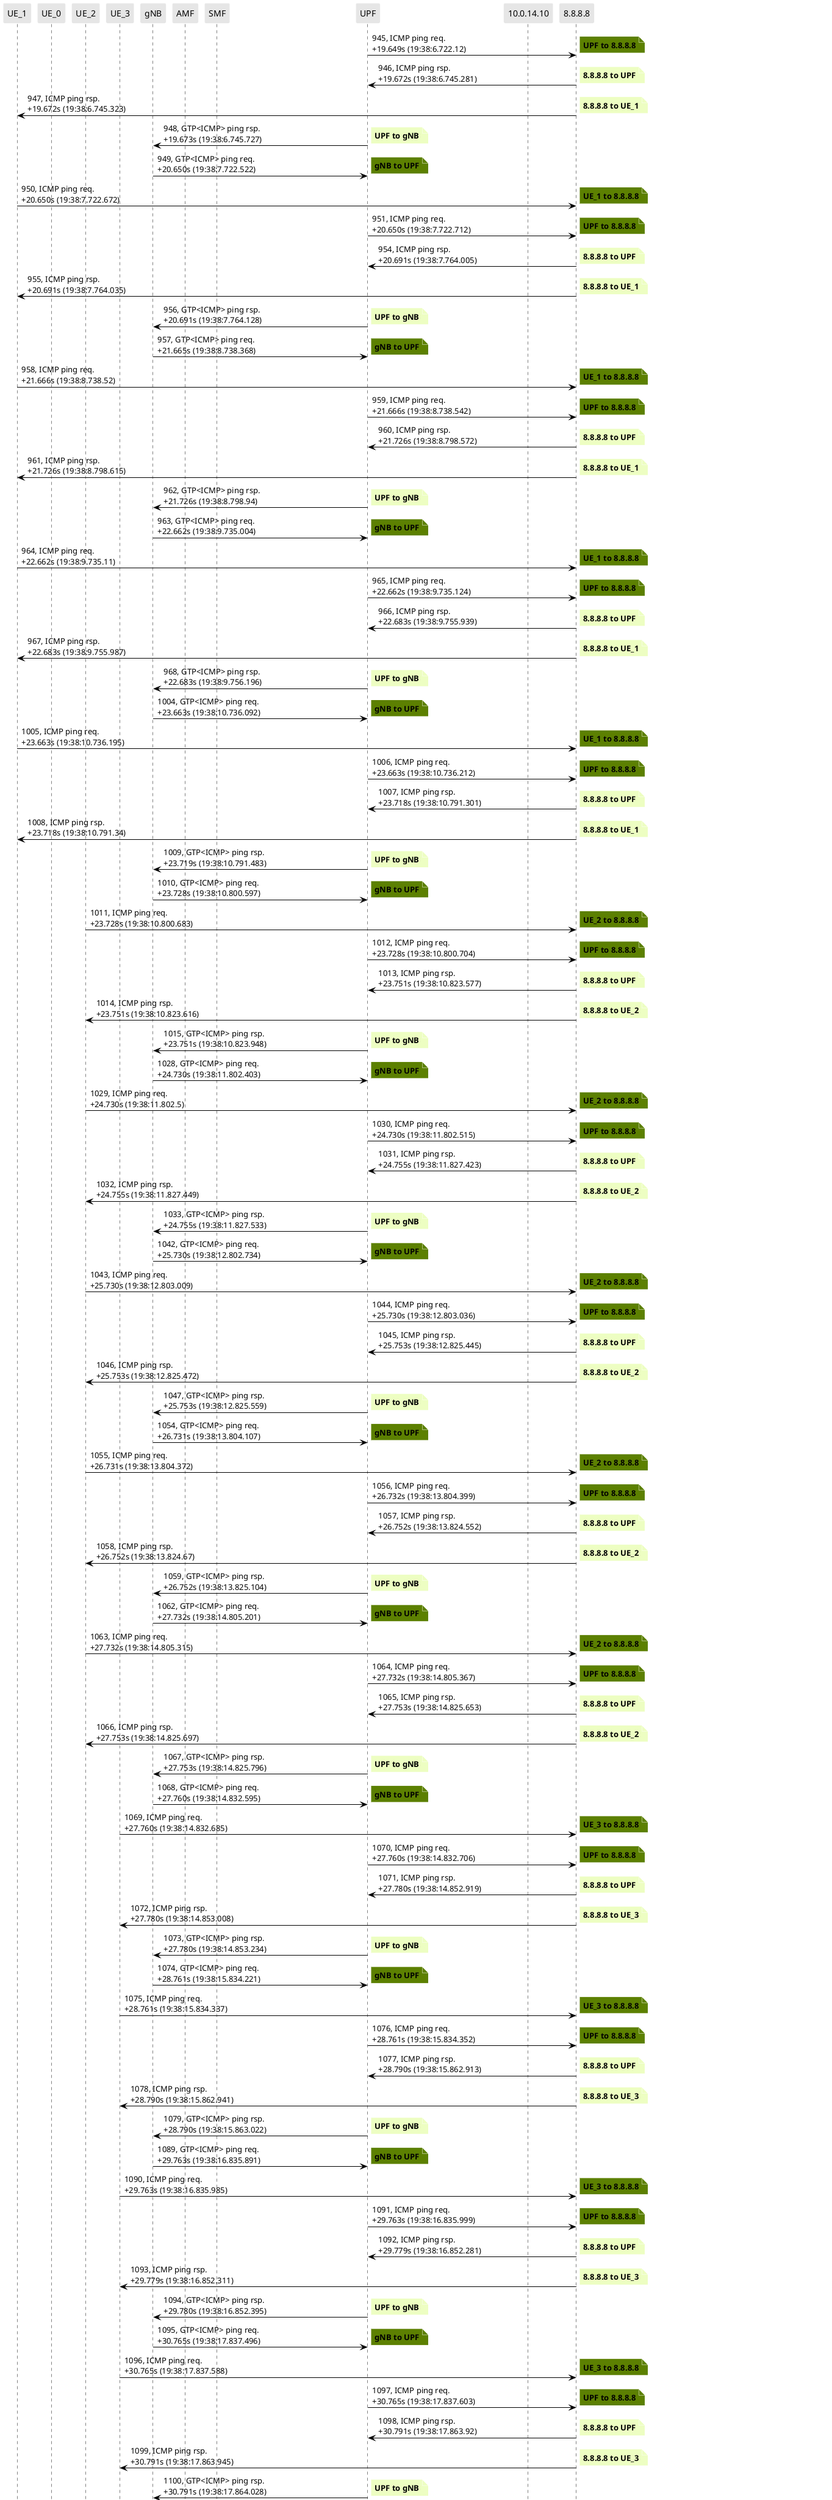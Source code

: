 @startuml
skinparam shadowing false
skinparam NoteBorderColor white
skinparam sequence {
    ArrowColor black
    LifeLineBorderColor black
    LifeLineBackgroundColor black
    ParticipantBorderColor white
    ParticipantBackgroundColor #e6e6e6
}
participant "UE_1"
participant "UE_0"
participant "UE_2"
participant "UE_3"
participant "gNB"
participant "AMF"
participant "SMF"
participant "UPF"
participant "10.0.14.10"
participant "8.8.8.8"

"UPF" -> "8.8.8.8": 945, ICMP ping req.\n+19.649s (19:38:6.722.12)

note right #5C8001
**UPF to 8.8.8.8**
end note

"8.8.8.8" -> "UPF": 946, ICMP ping rsp.\n+19.672s (19:38:6.745.281)

note right #EDFEC2
**8.8.8.8 to UPF**
end note

"8.8.8.8" -> "UE_1": 947, ICMP ping rsp.\n+19.672s (19:38:6.745.323)

note right #EDFEC2
**8.8.8.8 to UE_1**
end note

"UPF" -> "gNB": 948, GTP<ICMP> ping rsp.\n+19.673s (19:38:6.745.727)

note right #EDFEC2
**UPF to gNB**
end note

"gNB" -> "UPF": 949, GTP<ICMP> ping req.\n+20.650s (19:38:7.722.522)

note right #5C8001
**gNB to UPF**
end note

"UE_1" -> "8.8.8.8": 950, ICMP ping req.\n+20.650s (19:38:7.722.672)

note right #5C8001
**UE_1 to 8.8.8.8**
end note

"UPF" -> "8.8.8.8": 951, ICMP ping req.\n+20.650s (19:38:7.722.712)

note right #5C8001
**UPF to 8.8.8.8**
end note

"8.8.8.8" -> "UPF": 954, ICMP ping rsp.\n+20.691s (19:38:7.764.005)

note right #EDFEC2
**8.8.8.8 to UPF**
end note

"8.8.8.8" -> "UE_1": 955, ICMP ping rsp.\n+20.691s (19:38:7.764.035)

note right #EDFEC2
**8.8.8.8 to UE_1**
end note

"UPF" -> "gNB": 956, GTP<ICMP> ping rsp.\n+20.691s (19:38:7.764.128)

note right #EDFEC2
**UPF to gNB**
end note

"gNB" -> "UPF": 957, GTP<ICMP> ping req.\n+21.665s (19:38:8.738.368)

note right #5C8001
**gNB to UPF**
end note

"UE_1" -> "8.8.8.8": 958, ICMP ping req.\n+21.666s (19:38:8.738.52)

note right #5C8001
**UE_1 to 8.8.8.8**
end note

"UPF" -> "8.8.8.8": 959, ICMP ping req.\n+21.666s (19:38:8.738.542)

note right #5C8001
**UPF to 8.8.8.8**
end note

"8.8.8.8" -> "UPF": 960, ICMP ping rsp.\n+21.726s (19:38:8.798.572)

note right #EDFEC2
**8.8.8.8 to UPF**
end note

"8.8.8.8" -> "UE_1": 961, ICMP ping rsp.\n+21.726s (19:38:8.798.615)

note right #EDFEC2
**8.8.8.8 to UE_1**
end note

"UPF" -> "gNB": 962, GTP<ICMP> ping rsp.\n+21.726s (19:38:8.798.94)

note right #EDFEC2
**UPF to gNB**
end note

"gNB" -> "UPF": 963, GTP<ICMP> ping req.\n+22.662s (19:38:9.735.004)

note right #5C8001
**gNB to UPF**
end note

"UE_1" -> "8.8.8.8": 964, ICMP ping req.\n+22.662s (19:38:9.735.11)

note right #5C8001
**UE_1 to 8.8.8.8**
end note

"UPF" -> "8.8.8.8": 965, ICMP ping req.\n+22.662s (19:38:9.735.124)

note right #5C8001
**UPF to 8.8.8.8**
end note

"8.8.8.8" -> "UPF": 966, ICMP ping rsp.\n+22.683s (19:38:9.755.939)

note right #EDFEC2
**8.8.8.8 to UPF**
end note

"8.8.8.8" -> "UE_1": 967, ICMP ping rsp.\n+22.683s (19:38:9.755.987)

note right #EDFEC2
**8.8.8.8 to UE_1**
end note

"UPF" -> "gNB": 968, GTP<ICMP> ping rsp.\n+22.683s (19:38:9.756.196)

note right #EDFEC2
**UPF to gNB**
end note

"gNB" -> "UPF": 1004, GTP<ICMP> ping req.\n+23.663s (19:38:10.736.092)

note right #5C8001
**gNB to UPF**
end note

"UE_1" -> "8.8.8.8": 1005, ICMP ping req.\n+23.663s (19:38:10.736.195)

note right #5C8001
**UE_1 to 8.8.8.8**
end note

"UPF" -> "8.8.8.8": 1006, ICMP ping req.\n+23.663s (19:38:10.736.212)

note right #5C8001
**UPF to 8.8.8.8**
end note

"8.8.8.8" -> "UPF": 1007, ICMP ping rsp.\n+23.718s (19:38:10.791.301)

note right #EDFEC2
**8.8.8.8 to UPF**
end note

"8.8.8.8" -> "UE_1": 1008, ICMP ping rsp.\n+23.718s (19:38:10.791.34)

note right #EDFEC2
**8.8.8.8 to UE_1**
end note

"UPF" -> "gNB": 1009, GTP<ICMP> ping rsp.\n+23.719s (19:38:10.791.483)

note right #EDFEC2
**UPF to gNB**
end note

"gNB" -> "UPF": 1010, GTP<ICMP> ping req.\n+23.728s (19:38:10.800.597)

note right #5C8001
**gNB to UPF**
end note

"UE_2" -> "8.8.8.8": 1011, ICMP ping req.\n+23.728s (19:38:10.800.683)

note right #5C8001
**UE_2 to 8.8.8.8**
end note

"UPF" -> "8.8.8.8": 1012, ICMP ping req.\n+23.728s (19:38:10.800.704)

note right #5C8001
**UPF to 8.8.8.8**
end note

"8.8.8.8" -> "UPF": 1013, ICMP ping rsp.\n+23.751s (19:38:10.823.577)

note right #EDFEC2
**8.8.8.8 to UPF**
end note

"8.8.8.8" -> "UE_2": 1014, ICMP ping rsp.\n+23.751s (19:38:10.823.616)

note right #EDFEC2
**8.8.8.8 to UE_2**
end note

"UPF" -> "gNB": 1015, GTP<ICMP> ping rsp.\n+23.751s (19:38:10.823.948)

note right #EDFEC2
**UPF to gNB**
end note

"gNB" -> "UPF": 1028, GTP<ICMP> ping req.\n+24.730s (19:38:11.802.403)

note right #5C8001
**gNB to UPF**
end note

"UE_2" -> "8.8.8.8": 1029, ICMP ping req.\n+24.730s (19:38:11.802.5)

note right #5C8001
**UE_2 to 8.8.8.8**
end note

"UPF" -> "8.8.8.8": 1030, ICMP ping req.\n+24.730s (19:38:11.802.515)

note right #5C8001
**UPF to 8.8.8.8**
end note

"8.8.8.8" -> "UPF": 1031, ICMP ping rsp.\n+24.755s (19:38:11.827.423)

note right #EDFEC2
**8.8.8.8 to UPF**
end note

"8.8.8.8" -> "UE_2": 1032, ICMP ping rsp.\n+24.755s (19:38:11.827.449)

note right #EDFEC2
**8.8.8.8 to UE_2**
end note

"UPF" -> "gNB": 1033, GTP<ICMP> ping rsp.\n+24.755s (19:38:11.827.533)

note right #EDFEC2
**UPF to gNB**
end note

"gNB" -> "UPF": 1042, GTP<ICMP> ping req.\n+25.730s (19:38:12.802.734)

note right #5C8001
**gNB to UPF**
end note

"UE_2" -> "8.8.8.8": 1043, ICMP ping req.\n+25.730s (19:38:12.803.009)

note right #5C8001
**UE_2 to 8.8.8.8**
end note

"UPF" -> "8.8.8.8": 1044, ICMP ping req.\n+25.730s (19:38:12.803.036)

note right #5C8001
**UPF to 8.8.8.8**
end note

"8.8.8.8" -> "UPF": 1045, ICMP ping rsp.\n+25.753s (19:38:12.825.445)

note right #EDFEC2
**8.8.8.8 to UPF**
end note

"8.8.8.8" -> "UE_2": 1046, ICMP ping rsp.\n+25.753s (19:38:12.825.472)

note right #EDFEC2
**8.8.8.8 to UE_2**
end note

"UPF" -> "gNB": 1047, GTP<ICMP> ping rsp.\n+25.753s (19:38:12.825.559)

note right #EDFEC2
**UPF to gNB**
end note

"gNB" -> "UPF": 1054, GTP<ICMP> ping req.\n+26.731s (19:38:13.804.107)

note right #5C8001
**gNB to UPF**
end note

"UE_2" -> "8.8.8.8": 1055, ICMP ping req.\n+26.731s (19:38:13.804.372)

note right #5C8001
**UE_2 to 8.8.8.8**
end note

"UPF" -> "8.8.8.8": 1056, ICMP ping req.\n+26.732s (19:38:13.804.399)

note right #5C8001
**UPF to 8.8.8.8**
end note

"8.8.8.8" -> "UPF": 1057, ICMP ping rsp.\n+26.752s (19:38:13.824.552)

note right #EDFEC2
**8.8.8.8 to UPF**
end note

"8.8.8.8" -> "UE_2": 1058, ICMP ping rsp.\n+26.752s (19:38:13.824.67)

note right #EDFEC2
**8.8.8.8 to UE_2**
end note

"UPF" -> "gNB": 1059, GTP<ICMP> ping rsp.\n+26.752s (19:38:13.825.104)

note right #EDFEC2
**UPF to gNB**
end note

"gNB" -> "UPF": 1062, GTP<ICMP> ping req.\n+27.732s (19:38:14.805.201)

note right #5C8001
**gNB to UPF**
end note

"UE_2" -> "8.8.8.8": 1063, ICMP ping req.\n+27.732s (19:38:14.805.315)

note right #5C8001
**UE_2 to 8.8.8.8**
end note

"UPF" -> "8.8.8.8": 1064, ICMP ping req.\n+27.732s (19:38:14.805.367)

note right #5C8001
**UPF to 8.8.8.8**
end note

"8.8.8.8" -> "UPF": 1065, ICMP ping rsp.\n+27.753s (19:38:14.825.653)

note right #EDFEC2
**8.8.8.8 to UPF**
end note

"8.8.8.8" -> "UE_2": 1066, ICMP ping rsp.\n+27.753s (19:38:14.825.697)

note right #EDFEC2
**8.8.8.8 to UE_2**
end note

"UPF" -> "gNB": 1067, GTP<ICMP> ping rsp.\n+27.753s (19:38:14.825.796)

note right #EDFEC2
**UPF to gNB**
end note

"gNB" -> "UPF": 1068, GTP<ICMP> ping req.\n+27.760s (19:38:14.832.595)

note right #5C8001
**gNB to UPF**
end note

"UE_3" -> "8.8.8.8": 1069, ICMP ping req.\n+27.760s (19:38:14.832.685)

note right #5C8001
**UE_3 to 8.8.8.8**
end note

"UPF" -> "8.8.8.8": 1070, ICMP ping req.\n+27.760s (19:38:14.832.706)

note right #5C8001
**UPF to 8.8.8.8**
end note

"8.8.8.8" -> "UPF": 1071, ICMP ping rsp.\n+27.780s (19:38:14.852.919)

note right #EDFEC2
**8.8.8.8 to UPF**
end note

"8.8.8.8" -> "UE_3": 1072, ICMP ping rsp.\n+27.780s (19:38:14.853.008)

note right #EDFEC2
**8.8.8.8 to UE_3**
end note

"UPF" -> "gNB": 1073, GTP<ICMP> ping rsp.\n+27.780s (19:38:14.853.234)

note right #EDFEC2
**UPF to gNB**
end note

"gNB" -> "UPF": 1074, GTP<ICMP> ping req.\n+28.761s (19:38:15.834.221)

note right #5C8001
**gNB to UPF**
end note

"UE_3" -> "8.8.8.8": 1075, ICMP ping req.\n+28.761s (19:38:15.834.337)

note right #5C8001
**UE_3 to 8.8.8.8**
end note

"UPF" -> "8.8.8.8": 1076, ICMP ping req.\n+28.761s (19:38:15.834.352)

note right #5C8001
**UPF to 8.8.8.8**
end note

"8.8.8.8" -> "UPF": 1077, ICMP ping rsp.\n+28.790s (19:38:15.862.913)

note right #EDFEC2
**8.8.8.8 to UPF**
end note

"8.8.8.8" -> "UE_3": 1078, ICMP ping rsp.\n+28.790s (19:38:15.862.941)

note right #EDFEC2
**8.8.8.8 to UE_3**
end note

"UPF" -> "gNB": 1079, GTP<ICMP> ping rsp.\n+28.790s (19:38:15.863.022)

note right #EDFEC2
**UPF to gNB**
end note

"gNB" -> "UPF": 1089, GTP<ICMP> ping req.\n+29.763s (19:38:16.835.891)

note right #5C8001
**gNB to UPF**
end note

"UE_3" -> "8.8.8.8": 1090, ICMP ping req.\n+29.763s (19:38:16.835.985)

note right #5C8001
**UE_3 to 8.8.8.8**
end note

"UPF" -> "8.8.8.8": 1091, ICMP ping req.\n+29.763s (19:38:16.835.999)

note right #5C8001
**UPF to 8.8.8.8**
end note

"8.8.8.8" -> "UPF": 1092, ICMP ping rsp.\n+29.779s (19:38:16.852.281)

note right #EDFEC2
**8.8.8.8 to UPF**
end note

"8.8.8.8" -> "UE_3": 1093, ICMP ping rsp.\n+29.779s (19:38:16.852.311)

note right #EDFEC2
**8.8.8.8 to UE_3**
end note

"UPF" -> "gNB": 1094, GTP<ICMP> ping rsp.\n+29.780s (19:38:16.852.395)

note right #EDFEC2
**UPF to gNB**
end note

"gNB" -> "UPF": 1095, GTP<ICMP> ping req.\n+30.765s (19:38:17.837.496)

note right #5C8001
**gNB to UPF**
end note

"UE_3" -> "8.8.8.8": 1096, ICMP ping req.\n+30.765s (19:38:17.837.588)

note right #5C8001
**UE_3 to 8.8.8.8**
end note

"UPF" -> "8.8.8.8": 1097, ICMP ping req.\n+30.765s (19:38:17.837.603)

note right #5C8001
**UPF to 8.8.8.8**
end note

"8.8.8.8" -> "UPF": 1098, ICMP ping rsp.\n+30.791s (19:38:17.863.92)

note right #EDFEC2
**8.8.8.8 to UPF**
end note

"8.8.8.8" -> "UE_3": 1099, ICMP ping rsp.\n+30.791s (19:38:17.863.945)

note right #EDFEC2
**8.8.8.8 to UE_3**
end note

"UPF" -> "gNB": 1100, GTP<ICMP> ping rsp.\n+30.791s (19:38:17.864.028)

note right #EDFEC2
**UPF to gNB**
end note

"gNB" -> "UPF": 1103, GTP<ICMP> ping req.\n+31.767s (19:38:18.839.636)

note right #5C8001
**gNB to UPF**
end note

"UE_3" -> "8.8.8.8": 1104, ICMP ping req.\n+31.767s (19:38:18.839.723)

note right #5C8001
**UE_3 to 8.8.8.8**
end note

"UPF" -> "8.8.8.8": 1105, ICMP ping req.\n+31.767s (19:38:18.839.736)

note right #5C8001
**UPF to 8.8.8.8**
end note

"8.8.8.8" -> "UPF": 1106, ICMP ping rsp.\n+31.794s (19:38:18.866.435)

note right #EDFEC2
**8.8.8.8 to UPF**
end note

"8.8.8.8" -> "UE_3": 1107, ICMP ping rsp.\n+31.794s (19:38:18.866.461)

note right #EDFEC2
**8.8.8.8 to UE_3**
end note

"UPF" -> "gNB": 1108, GTP<ICMP> ping rsp.\n+31.794s (19:38:18.866.543)

note right #EDFEC2
**UPF to gNB**
end note

"10.0.14.10" -> "UPF": 1193, PFCP req.\nPFCP Session Modification Request (52)\n+39.750s (19:38:26.823.36)

note right #AB0041
**10.0.14.10 to UPF**
10.0.14.10 to 10.0.17.1 (IPs)
pfcp.flags:
-   pfcp.version: '001. .... = Version: 1'
    pfcp.spare_b4: '...0 .... = Spare: 0'
    pfcp.spare_b3: '.... 0... = Spare: 0'
    pfcp.spare_b2: '.... .0.. = Spare: 0'
    pfcp.mp_flag: '.... ..0. = Message Priority (MP): False'
    pfcp.s: '.... ...1 = SEID (S): True'
pfcp.msg_type: 'Message Type: PFCP Session Modification Request (52)'
pfcp.length: 'Length: 52'
pfcp.seid: 'SEID: 0x0000000000000001'
pfcp.seqno: 'Sequence Number: 60'
pfcp.spare_oct: 'Spare: 0'
'Update FAR : [Grouped IE]':
-   pfcp.ie_type: 'IE Type: Update FAR (10)'
    pfcp.ie_len: 'IE Length: 36'
    'FAR ID : Dynamic by CP 1':
        pfcp.ie_type: 'IE Type: FAR ID (108)'
        pfcp.ie_len: 'IE Length: 4'
        pfcp.far_id_flg: '0... .... .... .... .... .... .... .... = Allocation type: Dynamic by CP'
        pfcp.far_id: '.000 0000 0000 0000 0000 0000 0000 0001 = FAR ID: 1'
    'Apply Action : ':
        pfcp.ie_type: 'IE Type: Apply Action (44)'
        pfcp.ie_len: 'IE Length: 2'
        pfcp.apply_action_flags:
            pfcp.spare_b7_b5: '000. .... = Spare: 0'
            pfcp.apply_action.dupl: '...0 .... = DUPL (Duplicate): False'
            pfcp.apply_action.nocp: '.... 0... = NOCP (Notify the CP function): False'
            pfcp.apply_action.buff: '.... .0.. = BUFF (Buffer): False'
            pfcp.apply_action.forw: '.... ..0. = FORW (Forward): False'
            pfcp.apply_action.drop: '.... ...1 = DROP (Drop): True'
        IE data not decoded by WS yet:
            _ws.expert:
                pfcp.ie_data_not_decoded: IE data not decoded by WS yet
                _ws.expert.message: 'Message: IE data not decoded by WS yet'
                _ws.expert.severity: 'Severity level: Note'
                _ws.expert.group: 'Group: Undecoded'

end note

"UPF" -> "SMF": 1286, PFCP req.\nPFCP Association Setup Request (5)\n+42.940s (19:38:30.13.356)

note right #03B5AA
**UPF to SMF**
end note

"SMF" -> "UPF": 1287, PFCP rsp.\nPFCP Association Setup Response (6)\n+42.941s (19:38:30.13.557)

note right #D7FEFC
**SMF to UPF**
end note

"gNB" -> "UPF": 1429, GTP<ICMP> ping req.\n+45.049s (19:38:32.121.547)

note right #5C8001
**gNB to UPF**
end note

"gNB" -> "UPF": 1434, GTP<ICMP> ping req.\n+46.059s (19:38:33.131.729)

note right #5C8001
**gNB to UPF**
end note

"gNB" -> "UPF": 1444, GTP<ICMP> ping req.\n+47.083s (19:38:34.155.629)

note right #5C8001
**gNB to UPF**
end note

"gNB" -> "UPF": 1451, GTP<ICMP> ping req.\n+48.107s (19:38:35.179.503)

note right #5C8001
**gNB to UPF**
end note

"gNB" -> "UPF": 1459, GTP<ICMP> ping req.\n+49.131s (19:38:36.203.814)

note right #5C8001
**gNB to UPF**
end note

"gNB" -> "UPF": 1469, GTP<ICMP> ping req.\n+50.155s (19:38:37.227.873)

note right #5C8001
**gNB to UPF**
end note

"gNB" -> "UPF": 1470, GTP<ICMP> ping req.\n+51.179s (19:38:38.251.646)

note right #5C8001
**gNB to UPF**
end note

@enduml
